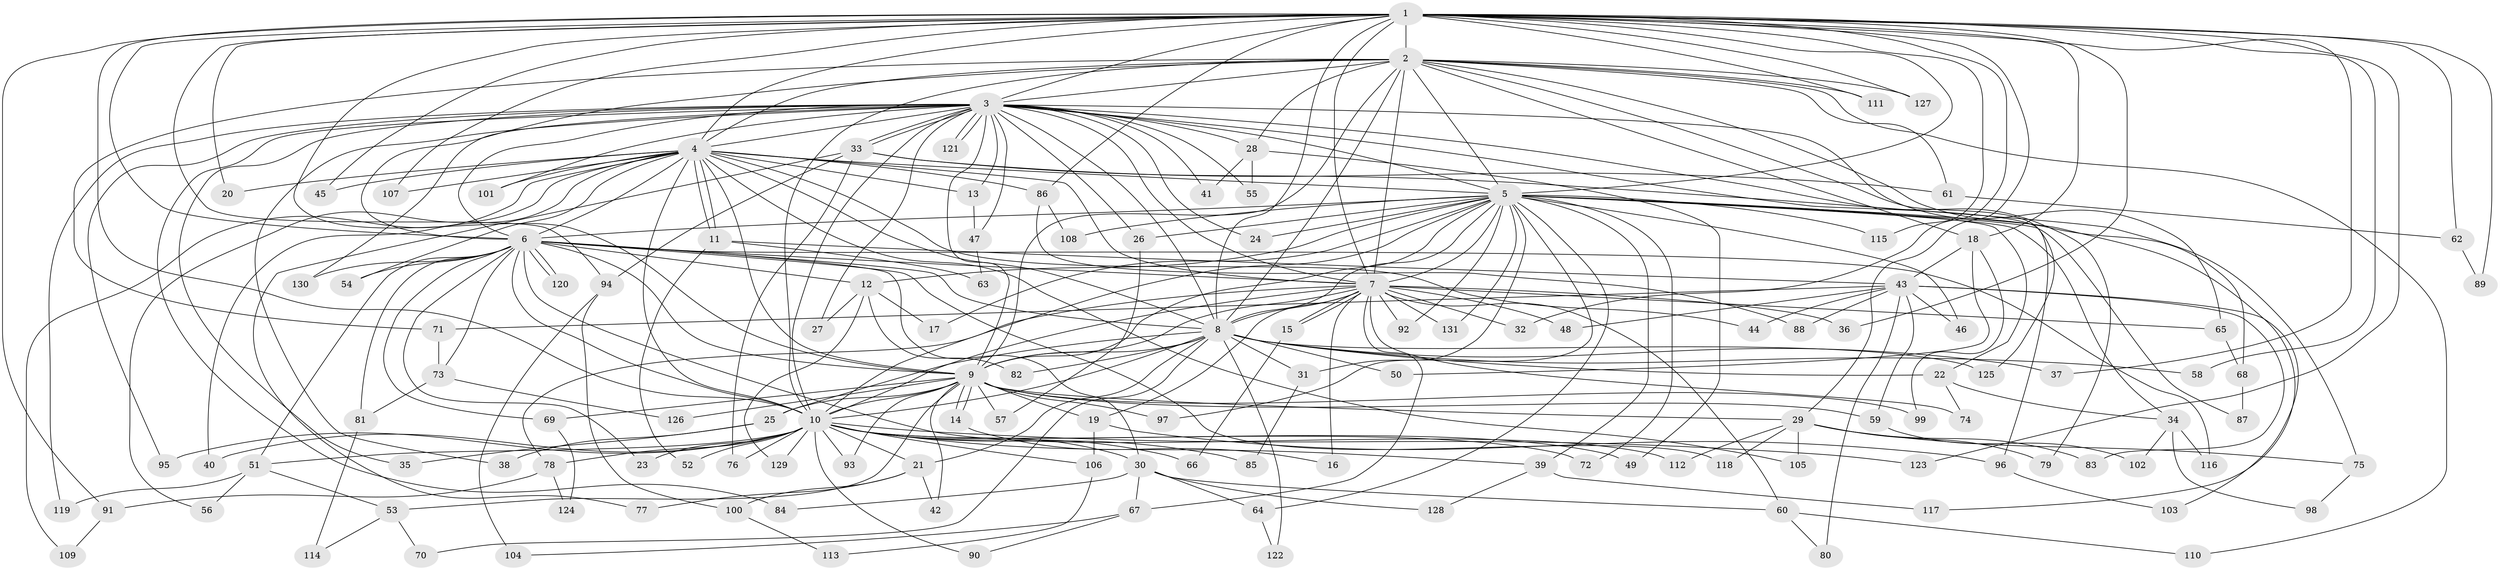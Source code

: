 // coarse degree distribution, {26: 0.01282051282051282, 29: 0.01282051282051282, 24: 0.01282051282051282, 1: 0.11538461538461539, 3: 0.14102564102564102, 2: 0.5641025641025641, 6: 0.02564102564102564, 4: 0.0641025641025641, 19: 0.01282051282051282, 13: 0.01282051282051282, 7: 0.01282051282051282, 28: 0.01282051282051282}
// Generated by graph-tools (version 1.1) at 2025/49/03/04/25 21:49:19]
// undirected, 131 vertices, 287 edges
graph export_dot {
graph [start="1"]
  node [color=gray90,style=filled];
  1;
  2;
  3;
  4;
  5;
  6;
  7;
  8;
  9;
  10;
  11;
  12;
  13;
  14;
  15;
  16;
  17;
  18;
  19;
  20;
  21;
  22;
  23;
  24;
  25;
  26;
  27;
  28;
  29;
  30;
  31;
  32;
  33;
  34;
  35;
  36;
  37;
  38;
  39;
  40;
  41;
  42;
  43;
  44;
  45;
  46;
  47;
  48;
  49;
  50;
  51;
  52;
  53;
  54;
  55;
  56;
  57;
  58;
  59;
  60;
  61;
  62;
  63;
  64;
  65;
  66;
  67;
  68;
  69;
  70;
  71;
  72;
  73;
  74;
  75;
  76;
  77;
  78;
  79;
  80;
  81;
  82;
  83;
  84;
  85;
  86;
  87;
  88;
  89;
  90;
  91;
  92;
  93;
  94;
  95;
  96;
  97;
  98;
  99;
  100;
  101;
  102;
  103;
  104;
  105;
  106;
  107;
  108;
  109;
  110;
  111;
  112;
  113;
  114;
  115;
  116;
  117;
  118;
  119;
  120;
  121;
  122;
  123;
  124;
  125;
  126;
  127;
  128;
  129;
  130;
  131;
  1 -- 2;
  1 -- 3;
  1 -- 4;
  1 -- 5;
  1 -- 6;
  1 -- 7;
  1 -- 8;
  1 -- 9;
  1 -- 10;
  1 -- 18;
  1 -- 20;
  1 -- 29;
  1 -- 32;
  1 -- 36;
  1 -- 37;
  1 -- 45;
  1 -- 58;
  1 -- 62;
  1 -- 86;
  1 -- 89;
  1 -- 91;
  1 -- 94;
  1 -- 107;
  1 -- 111;
  1 -- 115;
  1 -- 123;
  1 -- 127;
  2 -- 3;
  2 -- 4;
  2 -- 5;
  2 -- 6;
  2 -- 7;
  2 -- 8;
  2 -- 9;
  2 -- 10;
  2 -- 18;
  2 -- 28;
  2 -- 61;
  2 -- 68;
  2 -- 71;
  2 -- 110;
  2 -- 111;
  2 -- 125;
  2 -- 127;
  3 -- 4;
  3 -- 5;
  3 -- 6;
  3 -- 7;
  3 -- 8;
  3 -- 9;
  3 -- 10;
  3 -- 13;
  3 -- 24;
  3 -- 26;
  3 -- 27;
  3 -- 28;
  3 -- 33;
  3 -- 33;
  3 -- 35;
  3 -- 38;
  3 -- 41;
  3 -- 47;
  3 -- 55;
  3 -- 65;
  3 -- 79;
  3 -- 84;
  3 -- 95;
  3 -- 96;
  3 -- 101;
  3 -- 119;
  3 -- 121;
  3 -- 121;
  3 -- 130;
  4 -- 5;
  4 -- 6;
  4 -- 7;
  4 -- 8;
  4 -- 9;
  4 -- 10;
  4 -- 11;
  4 -- 11;
  4 -- 13;
  4 -- 20;
  4 -- 40;
  4 -- 44;
  4 -- 45;
  4 -- 54;
  4 -- 56;
  4 -- 86;
  4 -- 101;
  4 -- 105;
  4 -- 107;
  4 -- 109;
  5 -- 6;
  5 -- 7;
  5 -- 8;
  5 -- 9;
  5 -- 10;
  5 -- 12;
  5 -- 17;
  5 -- 22;
  5 -- 24;
  5 -- 26;
  5 -- 31;
  5 -- 34;
  5 -- 39;
  5 -- 46;
  5 -- 64;
  5 -- 72;
  5 -- 87;
  5 -- 92;
  5 -- 97;
  5 -- 108;
  5 -- 115;
  5 -- 117;
  5 -- 131;
  6 -- 7;
  6 -- 8;
  6 -- 9;
  6 -- 10;
  6 -- 12;
  6 -- 23;
  6 -- 30;
  6 -- 51;
  6 -- 54;
  6 -- 69;
  6 -- 73;
  6 -- 81;
  6 -- 112;
  6 -- 116;
  6 -- 118;
  6 -- 120;
  6 -- 120;
  6 -- 130;
  7 -- 8;
  7 -- 9;
  7 -- 10;
  7 -- 15;
  7 -- 15;
  7 -- 16;
  7 -- 19;
  7 -- 32;
  7 -- 36;
  7 -- 48;
  7 -- 60;
  7 -- 65;
  7 -- 67;
  7 -- 74;
  7 -- 78;
  7 -- 92;
  7 -- 131;
  8 -- 9;
  8 -- 10;
  8 -- 21;
  8 -- 22;
  8 -- 25;
  8 -- 31;
  8 -- 37;
  8 -- 50;
  8 -- 58;
  8 -- 70;
  8 -- 82;
  8 -- 122;
  8 -- 125;
  9 -- 10;
  9 -- 14;
  9 -- 14;
  9 -- 19;
  9 -- 25;
  9 -- 29;
  9 -- 42;
  9 -- 53;
  9 -- 57;
  9 -- 59;
  9 -- 69;
  9 -- 93;
  9 -- 97;
  9 -- 99;
  9 -- 126;
  10 -- 21;
  10 -- 23;
  10 -- 30;
  10 -- 39;
  10 -- 40;
  10 -- 49;
  10 -- 51;
  10 -- 52;
  10 -- 66;
  10 -- 72;
  10 -- 76;
  10 -- 78;
  10 -- 85;
  10 -- 90;
  10 -- 93;
  10 -- 95;
  10 -- 106;
  10 -- 123;
  10 -- 129;
  11 -- 43;
  11 -- 52;
  11 -- 63;
  12 -- 17;
  12 -- 27;
  12 -- 82;
  12 -- 129;
  13 -- 47;
  14 -- 16;
  15 -- 66;
  18 -- 43;
  18 -- 50;
  18 -- 99;
  19 -- 96;
  19 -- 106;
  21 -- 42;
  21 -- 77;
  21 -- 100;
  22 -- 34;
  22 -- 74;
  25 -- 35;
  25 -- 38;
  26 -- 57;
  28 -- 41;
  28 -- 49;
  28 -- 55;
  29 -- 75;
  29 -- 79;
  29 -- 83;
  29 -- 105;
  29 -- 112;
  29 -- 118;
  30 -- 60;
  30 -- 64;
  30 -- 67;
  30 -- 84;
  30 -- 128;
  31 -- 85;
  33 -- 61;
  33 -- 75;
  33 -- 76;
  33 -- 77;
  33 -- 94;
  34 -- 98;
  34 -- 102;
  34 -- 116;
  39 -- 117;
  39 -- 128;
  43 -- 44;
  43 -- 46;
  43 -- 48;
  43 -- 59;
  43 -- 71;
  43 -- 80;
  43 -- 83;
  43 -- 88;
  43 -- 103;
  47 -- 63;
  51 -- 53;
  51 -- 56;
  51 -- 119;
  53 -- 70;
  53 -- 114;
  59 -- 102;
  60 -- 80;
  60 -- 110;
  61 -- 62;
  62 -- 89;
  64 -- 122;
  65 -- 68;
  67 -- 90;
  67 -- 104;
  68 -- 87;
  69 -- 124;
  71 -- 73;
  73 -- 81;
  73 -- 126;
  75 -- 98;
  78 -- 91;
  78 -- 124;
  81 -- 114;
  86 -- 88;
  86 -- 108;
  91 -- 109;
  94 -- 100;
  94 -- 104;
  96 -- 103;
  100 -- 113;
  106 -- 113;
}
